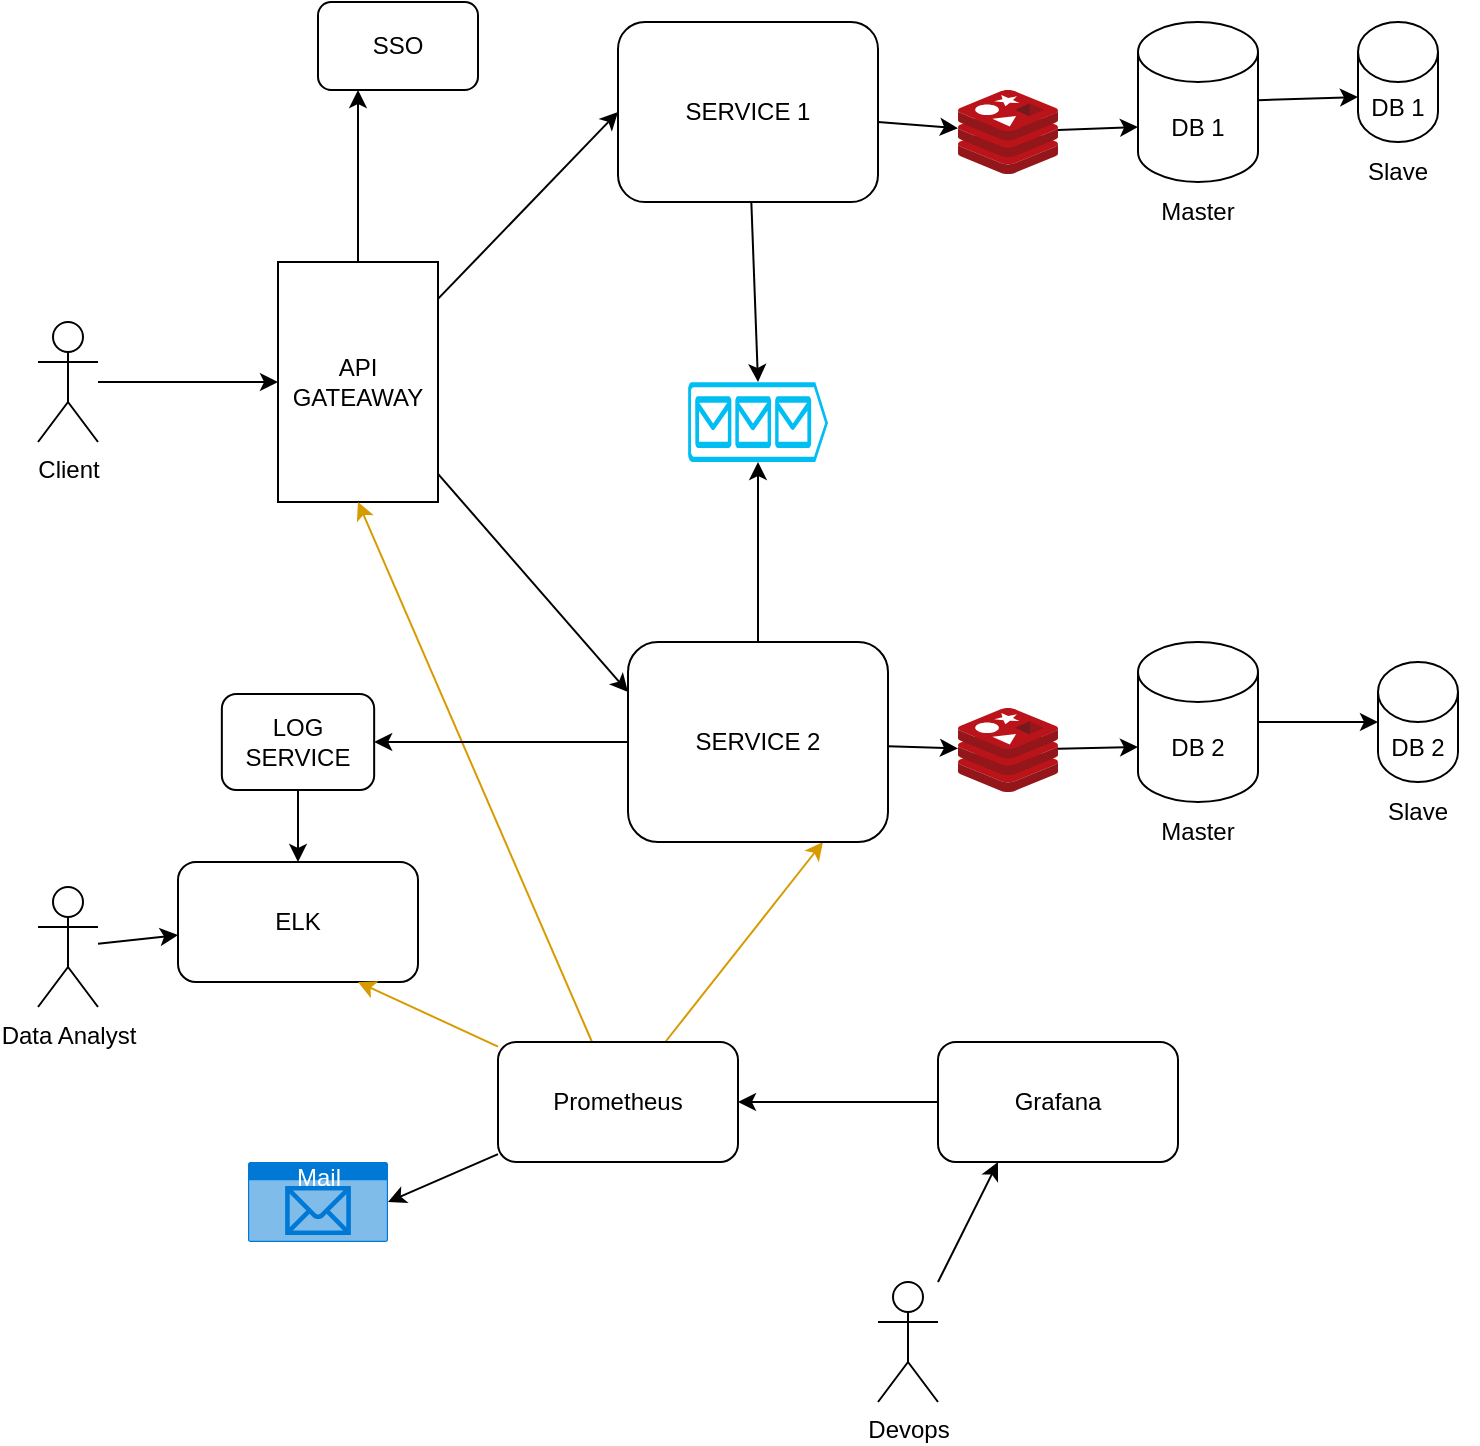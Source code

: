 <mxfile>
    <diagram id="jj4qToRZRzhD3osrftOJ" name="Page-1">
        <mxGraphModel dx="606" dy="443" grid="1" gridSize="10" guides="1" tooltips="1" connect="1" arrows="1" fold="1" page="1" pageScale="1" pageWidth="850" pageHeight="1100" math="0" shadow="0">
            <root>
                <mxCell id="0"/>
                <mxCell id="1" parent="0"/>
                <mxCell id="18" style="edgeStyle=none;html=1;entryX=0.5;entryY=1;entryDx=0;entryDy=0;" parent="1" source="3" target="4" edge="1">
                    <mxGeometry relative="1" as="geometry"/>
                </mxCell>
                <mxCell id="3" value="Client" style="shape=umlActor;verticalLabelPosition=bottom;verticalAlign=top;html=1;outlineConnect=0;" parent="1" vertex="1">
                    <mxGeometry x="30" y="170" width="30" height="60" as="geometry"/>
                </mxCell>
                <mxCell id="11" style="edgeStyle=none;html=1;entryX=0;entryY=0.5;entryDx=0;entryDy=0;" parent="1" source="4" target="5" edge="1">
                    <mxGeometry relative="1" as="geometry"/>
                </mxCell>
                <mxCell id="19" style="edgeStyle=none;html=1;entryX=0;entryY=0.25;entryDx=0;entryDy=0;" parent="1" source="4" target="16" edge="1">
                    <mxGeometry relative="1" as="geometry"/>
                </mxCell>
                <mxCell id="107" style="edgeStyle=none;html=1;entryX=0.25;entryY=1;entryDx=0;entryDy=0;labelBorderColor=none;fontColor=#FFFFFF;" parent="1" source="4" target="63" edge="1">
                    <mxGeometry relative="1" as="geometry"/>
                </mxCell>
                <mxCell id="4" value="API GATEAWAY" style="rounded=0;whiteSpace=wrap;html=1;direction=south;" parent="1" vertex="1">
                    <mxGeometry x="150" y="140" width="80" height="120" as="geometry"/>
                </mxCell>
                <mxCell id="39" style="edgeStyle=none;html=1;entryX=0.5;entryY=0;entryDx=0;entryDy=0;entryPerimeter=0;" parent="1" source="5" target="37" edge="1">
                    <mxGeometry relative="1" as="geometry"/>
                </mxCell>
                <mxCell id="47" style="edgeStyle=none;html=1;" parent="1" source="5" target="46" edge="1">
                    <mxGeometry relative="1" as="geometry"/>
                </mxCell>
                <mxCell id="25" style="edgeStyle=none;html=1;entryX=0;entryY=0;entryDx=0;entryDy=37.5;entryPerimeter=0;" parent="1" source="13" target="21" edge="1">
                    <mxGeometry relative="1" as="geometry"/>
                </mxCell>
                <mxCell id="40" style="edgeStyle=none;html=1;entryX=0.5;entryY=1;entryDx=0;entryDy=0;entryPerimeter=0;" parent="1" source="16" target="37" edge="1">
                    <mxGeometry relative="1" as="geometry"/>
                </mxCell>
                <mxCell id="50" style="edgeStyle=none;html=1;" parent="1" source="16" target="49" edge="1">
                    <mxGeometry relative="1" as="geometry"/>
                </mxCell>
                <mxCell id="29" style="edgeStyle=none;html=1;" parent="1" source="17" target="27" edge="1">
                    <mxGeometry relative="1" as="geometry"/>
                </mxCell>
                <mxCell id="24" value="" style="group" parent="1" vertex="1" connectable="0">
                    <mxGeometry x="680" y="20" width="60" height="90" as="geometry"/>
                </mxCell>
                <mxCell id="21" value="DB 1" style="shape=cylinder3;whiteSpace=wrap;html=1;boundedLbl=1;backgroundOutline=1;size=15;" parent="24" vertex="1">
                    <mxGeometry x="10" width="40" height="60" as="geometry"/>
                </mxCell>
                <mxCell id="22" value="Slave" style="text;html=1;strokeColor=none;fillColor=none;align=center;verticalAlign=middle;whiteSpace=wrap;rounded=0;" parent="24" vertex="1">
                    <mxGeometry y="60" width="60" height="30" as="geometry"/>
                </mxCell>
                <mxCell id="26" value="" style="group" parent="1" vertex="1" connectable="0">
                    <mxGeometry x="690" y="340" width="60" height="90" as="geometry"/>
                </mxCell>
                <mxCell id="27" value="DB 2" style="shape=cylinder3;whiteSpace=wrap;html=1;boundedLbl=1;backgroundOutline=1;size=15;" parent="26" vertex="1">
                    <mxGeometry x="10" width="40" height="60" as="geometry"/>
                </mxCell>
                <mxCell id="28" value="Slave" style="text;html=1;strokeColor=none;fillColor=none;align=center;verticalAlign=middle;whiteSpace=wrap;rounded=0;" parent="26" vertex="1">
                    <mxGeometry y="60" width="60" height="30" as="geometry"/>
                </mxCell>
                <mxCell id="31" value="" style="group" parent="1" vertex="1" connectable="0">
                    <mxGeometry x="580" y="20" width="60" height="110" as="geometry"/>
                </mxCell>
                <mxCell id="13" value="DB 1" style="shape=cylinder3;whiteSpace=wrap;html=1;boundedLbl=1;backgroundOutline=1;size=15;" parent="31" vertex="1">
                    <mxGeometry width="60" height="80" as="geometry"/>
                </mxCell>
                <mxCell id="20" value="Master" style="text;html=1;strokeColor=none;fillColor=none;align=center;verticalAlign=middle;whiteSpace=wrap;rounded=0;" parent="31" vertex="1">
                    <mxGeometry y="80" width="60" height="30" as="geometry"/>
                </mxCell>
                <mxCell id="32" value="" style="group" parent="1" vertex="1" connectable="0">
                    <mxGeometry x="580" y="330" width="60" height="110" as="geometry"/>
                </mxCell>
                <mxCell id="17" value="DB 2" style="shape=cylinder3;whiteSpace=wrap;html=1;boundedLbl=1;backgroundOutline=1;size=15;" parent="32" vertex="1">
                    <mxGeometry width="60" height="80" as="geometry"/>
                </mxCell>
                <mxCell id="30" value="Master" style="text;html=1;strokeColor=none;fillColor=none;align=center;verticalAlign=middle;whiteSpace=wrap;rounded=0;" parent="32" vertex="1">
                    <mxGeometry y="80" width="60" height="30" as="geometry"/>
                </mxCell>
                <mxCell id="37" value="" style="verticalLabelPosition=bottom;html=1;verticalAlign=top;align=center;strokeColor=none;fillColor=#00BEF2;shape=mxgraph.azure.queue_generic;pointerEvents=1;" parent="1" vertex="1">
                    <mxGeometry x="355" y="200" width="70" height="40" as="geometry"/>
                </mxCell>
                <mxCell id="42" value="ELK" style="rounded=1;whiteSpace=wrap;html=1;" parent="1" vertex="1">
                    <mxGeometry x="100" y="440" width="120" height="60" as="geometry"/>
                </mxCell>
                <mxCell id="48" style="edgeStyle=none;html=1;entryX=0;entryY=0;entryDx=0;entryDy=52.5;entryPerimeter=0;" parent="1" source="46" target="13" edge="1">
                    <mxGeometry relative="1" as="geometry"/>
                </mxCell>
                <mxCell id="46" value="" style="sketch=0;aspect=fixed;html=1;points=[];align=center;image;fontSize=12;image=img/lib/mscae/Cache_Redis_Product.svg;" parent="1" vertex="1">
                    <mxGeometry x="490" y="54" width="50" height="42" as="geometry"/>
                </mxCell>
                <mxCell id="51" style="edgeStyle=none;html=1;entryX=0;entryY=0;entryDx=0;entryDy=52.5;entryPerimeter=0;" parent="1" source="49" target="17" edge="1">
                    <mxGeometry relative="1" as="geometry"/>
                </mxCell>
                <mxCell id="49" value="" style="sketch=0;aspect=fixed;html=1;points=[];align=center;image;fontSize=12;image=img/lib/mscae/Cache_Redis_Product.svg;" parent="1" vertex="1">
                    <mxGeometry x="490" y="363" width="50" height="42" as="geometry"/>
                </mxCell>
                <mxCell id="62" style="edgeStyle=none;html=1;" parent="1" source="58" target="42" edge="1">
                    <mxGeometry relative="1" as="geometry"/>
                </mxCell>
                <mxCell id="58" value="Data Analyst" style="shape=umlActor;verticalLabelPosition=bottom;verticalAlign=top;html=1;outlineConnect=0;" parent="1" vertex="1">
                    <mxGeometry x="30" y="452.5" width="30" height="60" as="geometry"/>
                </mxCell>
                <mxCell id="63" value="SSO" style="rounded=1;whiteSpace=wrap;html=1;horizontal=1;labelPosition=center;verticalLabelPosition=middle;align=center;verticalAlign=middle;" parent="1" vertex="1">
                    <mxGeometry x="170" y="10" width="80" height="44" as="geometry"/>
                </mxCell>
                <mxCell id="83" style="edgeStyle=none;html=1;entryX=1;entryY=0.5;entryDx=0;entryDy=0;entryPerimeter=0;" parent="1" source="72" target="90" edge="1">
                    <mxGeometry relative="1" as="geometry">
                        <mxPoint x="195" y="620" as="targetPoint"/>
                    </mxGeometry>
                </mxCell>
                <mxCell id="101" value="" style="edgeStyle=none;entryX=0.75;entryY=1;entryDx=0;entryDy=0;fontColor=#FFFFFF;html=1;labelBorderColor=none;fillColor=#ffcd28;gradientColor=#ffa500;strokeColor=#d79b00;" parent="1" source="72" target="16" edge="1">
                    <mxGeometry relative="1" as="geometry"/>
                </mxCell>
                <mxCell id="102" value="" style="edgeStyle=none;entryX=0.75;entryY=1;entryDx=0;entryDy=0;fontColor=#FFFFFF;html=1;labelBorderColor=none;fillColor=#ffcd28;gradientColor=#ffa500;strokeColor=#d79b00;" parent="1" source="72" target="42" edge="1">
                    <mxGeometry relative="1" as="geometry"/>
                </mxCell>
                <mxCell id="105" value="" style="edgeStyle=none;entryX=1;entryY=0.5;entryDx=0;entryDy=0;fontColor=#FFFFFF;html=1;labelBorderColor=none;fillColor=#ffcd28;gradientColor=#ffa500;strokeColor=#d79b00;" parent="1" source="72" target="4" edge="1">
                    <mxGeometry relative="1" as="geometry"/>
                </mxCell>
                <mxCell id="72" value="Prometheus" style="rounded=1;whiteSpace=wrap;html=1;" vertex="1" parent="1">
                    <mxGeometry x="260.0" y="530" width="120" height="60" as="geometry"/>
                </mxCell>
                <mxCell id="88" style="edgeStyle=none;html=1;entryX=1;entryY=0.5;entryDx=0;entryDy=0;" parent="1" source="73" edge="1" target="72">
                    <mxGeometry relative="1" as="geometry"/>
                </mxCell>
                <mxCell id="73" value="Grafana" style="rounded=1;whiteSpace=wrap;html=1;" parent="1" vertex="1">
                    <mxGeometry x="480" y="530" width="120" height="60" as="geometry"/>
                </mxCell>
                <mxCell id="90" value="Mail" style="html=1;strokeColor=none;fillColor=#0079D6;labelPosition=center;verticalLabelPosition=middle;verticalAlign=top;align=center;fontSize=12;outlineConnect=0;spacingTop=-6;fontColor=#FFFFFF;sketch=0;shape=mxgraph.sitemap.mail;" parent="1" vertex="1">
                    <mxGeometry x="135" y="590" width="70" height="40" as="geometry"/>
                </mxCell>
                <mxCell id="108" value="" style="group" parent="1" vertex="1" connectable="0">
                    <mxGeometry x="325" y="330" width="130" height="100" as="geometry"/>
                </mxCell>
                <mxCell id="16" value="SERVICE 2" style="rounded=1;whiteSpace=wrap;html=1;" parent="108" vertex="1">
                    <mxGeometry width="130" height="100" as="geometry"/>
                </mxCell>
                <mxCell id="109" value="" style="group" parent="1" vertex="1" connectable="0">
                    <mxGeometry x="320" y="20" width="130" height="90" as="geometry"/>
                </mxCell>
                <mxCell id="5" value="SERVICE 1" style="rounded=1;whiteSpace=wrap;html=1;horizontal=1;labelPosition=center;verticalLabelPosition=middle;align=center;verticalAlign=middle;" parent="109" vertex="1">
                    <mxGeometry width="130" height="90" as="geometry"/>
                </mxCell>
                <mxCell id="112" style="edgeStyle=none;html=1;entryX=0.25;entryY=1;entryDx=0;entryDy=0;labelBorderColor=none;fontColor=#FFFFFF;" parent="1" source="110" target="73" edge="1">
                    <mxGeometry relative="1" as="geometry"/>
                </mxCell>
                <mxCell id="110" value="Devops" style="shape=umlActor;verticalLabelPosition=bottom;verticalAlign=top;html=1;outlineConnect=0;" parent="1" vertex="1">
                    <mxGeometry x="450" y="650" width="30" height="60" as="geometry"/>
                </mxCell>
                <mxCell id="131" value="" style="group" vertex="1" connectable="0" parent="1">
                    <mxGeometry x="105" y="340" width="110" height="80" as="geometry"/>
                </mxCell>
                <mxCell id="132" value="LOG SERVICE" style="rounded=1;whiteSpace=wrap;html=1;" vertex="1" parent="131">
                    <mxGeometry x="16.923" y="16" width="76.154" height="48" as="geometry"/>
                </mxCell>
                <mxCell id="135" style="edgeStyle=none;html=1;entryX=0.5;entryY=0;entryDx=0;entryDy=0;" edge="1" parent="1" source="132" target="42">
                    <mxGeometry relative="1" as="geometry"/>
                </mxCell>
                <mxCell id="138" style="edgeStyle=none;html=1;entryX=1;entryY=0.5;entryDx=0;entryDy=0;" edge="1" parent="1" source="16" target="132">
                    <mxGeometry relative="1" as="geometry"/>
                </mxCell>
            </root>
        </mxGraphModel>
    </diagram>
</mxfile>